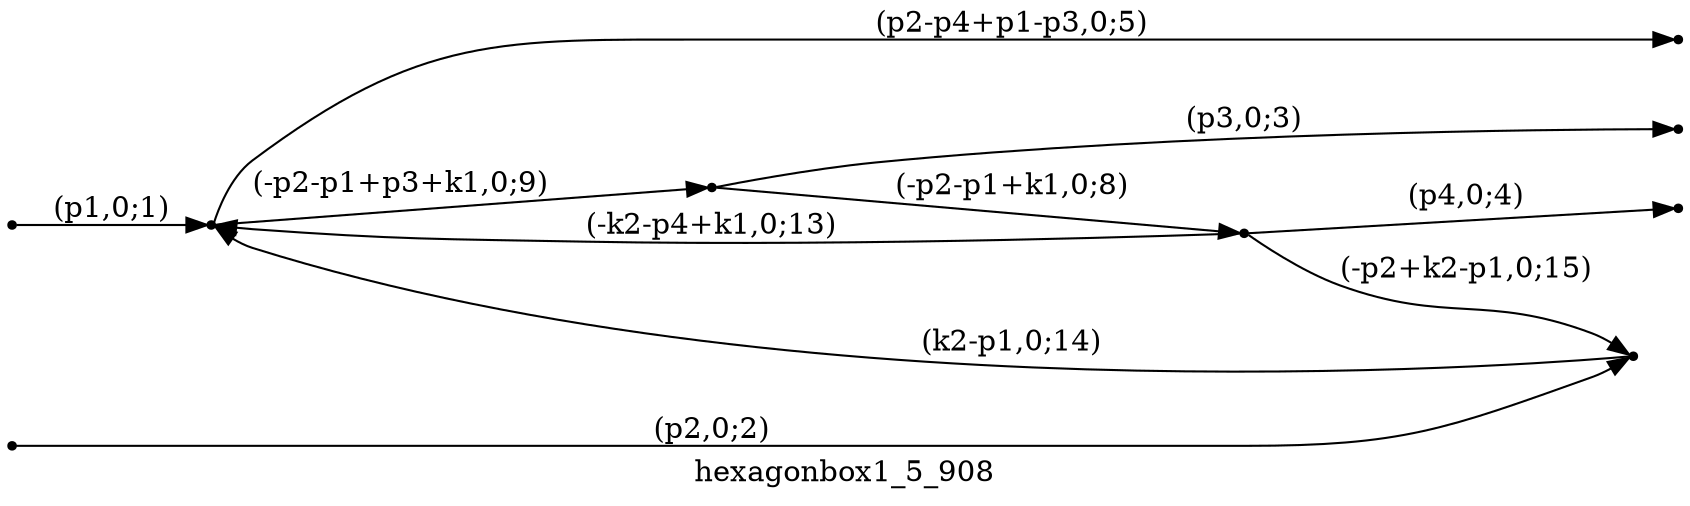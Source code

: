 digraph hexagonbox1_5_908 {
  label="hexagonbox1_5_908";
  rankdir="LR";
  subgraph edges {
    -1 -> 3 [label="(p1,0;1)"];
    -2 -> 4 [label="(p2,0;2)"];
    1 -> -3 [label="(p3,0;3)"];
    2 -> -4 [label="(p4,0;4)"];
    3 -> -5 [label="(p2-p4+p1-p3,0;5)"];
    1 -> 2 [label="(-p2-p1+k1,0;8)"];
    3 -> 1 [label="(-p2-p1+p3+k1,0;9)"];
    2 -> 3 [label="(-k2-p4+k1,0;13)"];
    4 -> 3 [label="(k2-p1,0;14)"];
    2 -> 4 [label="(-p2+k2-p1,0;15)"];
  }
  subgraph incoming { rank="source"; -1; -2; }
  subgraph outgoing { rank="sink"; -3; -4; -5; }
-5 [shape=point];
-4 [shape=point];
-3 [shape=point];
-2 [shape=point];
-1 [shape=point];
1 [shape=point];
2 [shape=point];
3 [shape=point];
4 [shape=point];
}

